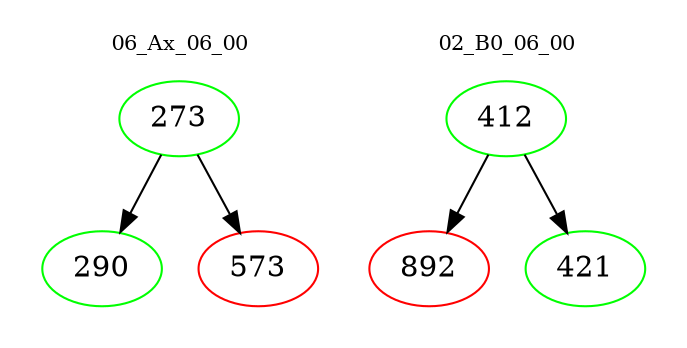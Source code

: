 digraph{
subgraph cluster_0 {
color = white
label = "06_Ax_06_00";
fontsize=10;
T0_273 [label="273", color="green"]
T0_273 -> T0_290 [color="black"]
T0_290 [label="290", color="green"]
T0_273 -> T0_573 [color="black"]
T0_573 [label="573", color="red"]
}
subgraph cluster_1 {
color = white
label = "02_B0_06_00";
fontsize=10;
T1_412 [label="412", color="green"]
T1_412 -> T1_892 [color="black"]
T1_892 [label="892", color="red"]
T1_412 -> T1_421 [color="black"]
T1_421 [label="421", color="green"]
}
}
